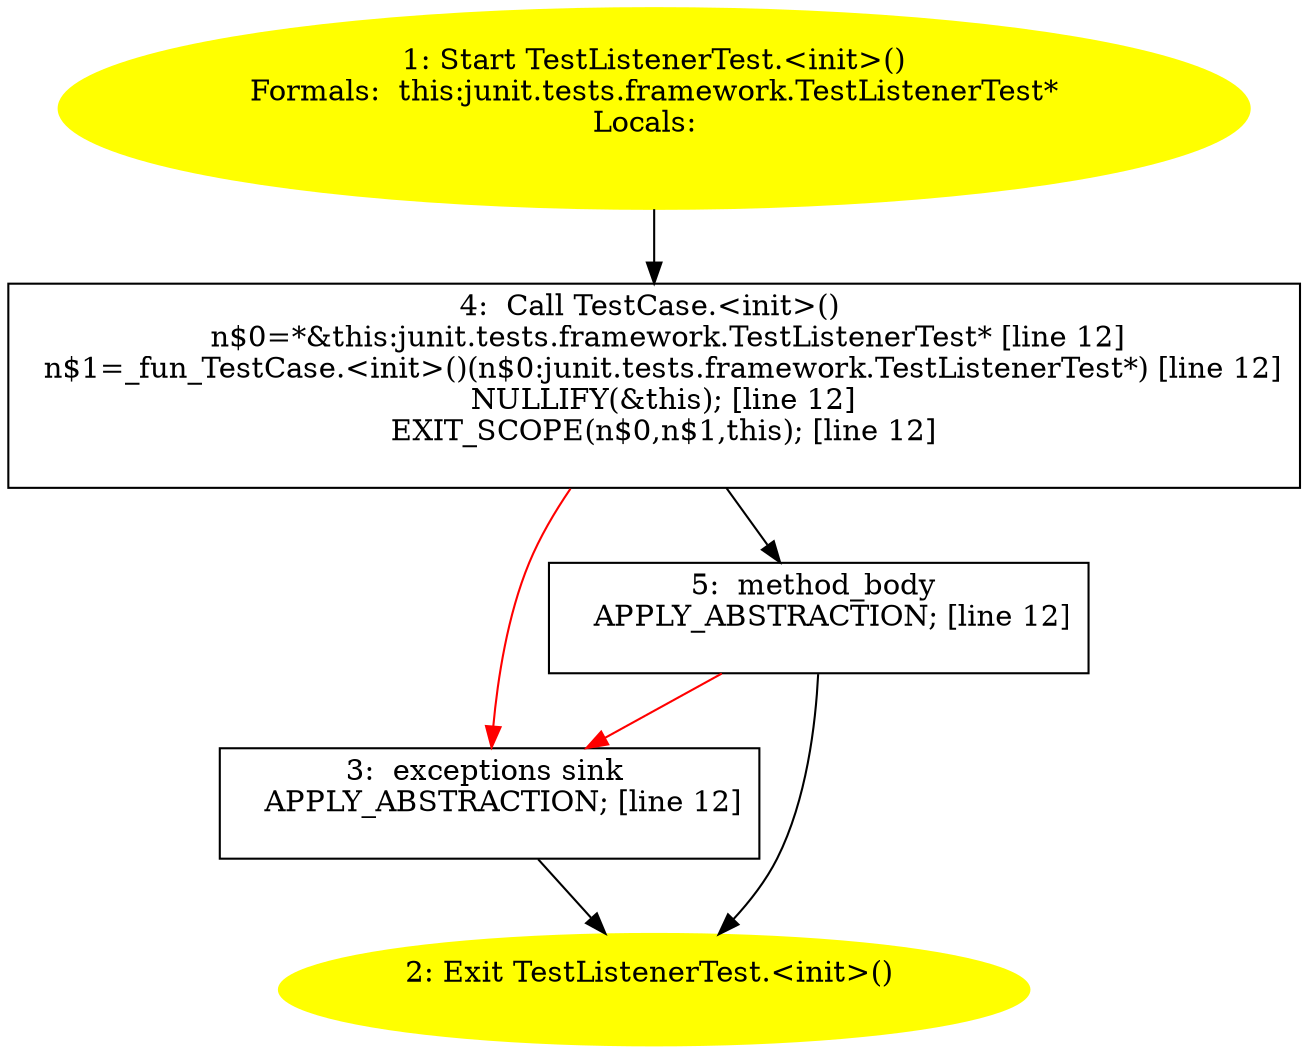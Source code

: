 /* @generated */
digraph cfg {
"junit.tests.framework.TestListenerTest.<init>().7e27f683fd25aa883f0c568e3c60adb9_1" [label="1: Start TestListenerTest.<init>()\nFormals:  this:junit.tests.framework.TestListenerTest*\nLocals:  \n  " color=yellow style=filled]
	

	 "junit.tests.framework.TestListenerTest.<init>().7e27f683fd25aa883f0c568e3c60adb9_1" -> "junit.tests.framework.TestListenerTest.<init>().7e27f683fd25aa883f0c568e3c60adb9_4" ;
"junit.tests.framework.TestListenerTest.<init>().7e27f683fd25aa883f0c568e3c60adb9_2" [label="2: Exit TestListenerTest.<init>() \n  " color=yellow style=filled]
	

"junit.tests.framework.TestListenerTest.<init>().7e27f683fd25aa883f0c568e3c60adb9_3" [label="3:  exceptions sink \n   APPLY_ABSTRACTION; [line 12]\n " shape="box"]
	

	 "junit.tests.framework.TestListenerTest.<init>().7e27f683fd25aa883f0c568e3c60adb9_3" -> "junit.tests.framework.TestListenerTest.<init>().7e27f683fd25aa883f0c568e3c60adb9_2" ;
"junit.tests.framework.TestListenerTest.<init>().7e27f683fd25aa883f0c568e3c60adb9_4" [label="4:  Call TestCase.<init>() \n   n$0=*&this:junit.tests.framework.TestListenerTest* [line 12]\n  n$1=_fun_TestCase.<init>()(n$0:junit.tests.framework.TestListenerTest*) [line 12]\n  NULLIFY(&this); [line 12]\n  EXIT_SCOPE(n$0,n$1,this); [line 12]\n " shape="box"]
	

	 "junit.tests.framework.TestListenerTest.<init>().7e27f683fd25aa883f0c568e3c60adb9_4" -> "junit.tests.framework.TestListenerTest.<init>().7e27f683fd25aa883f0c568e3c60adb9_5" ;
	 "junit.tests.framework.TestListenerTest.<init>().7e27f683fd25aa883f0c568e3c60adb9_4" -> "junit.tests.framework.TestListenerTest.<init>().7e27f683fd25aa883f0c568e3c60adb9_3" [color="red" ];
"junit.tests.framework.TestListenerTest.<init>().7e27f683fd25aa883f0c568e3c60adb9_5" [label="5:  method_body \n   APPLY_ABSTRACTION; [line 12]\n " shape="box"]
	

	 "junit.tests.framework.TestListenerTest.<init>().7e27f683fd25aa883f0c568e3c60adb9_5" -> "junit.tests.framework.TestListenerTest.<init>().7e27f683fd25aa883f0c568e3c60adb9_2" ;
	 "junit.tests.framework.TestListenerTest.<init>().7e27f683fd25aa883f0c568e3c60adb9_5" -> "junit.tests.framework.TestListenerTest.<init>().7e27f683fd25aa883f0c568e3c60adb9_3" [color="red" ];
}
